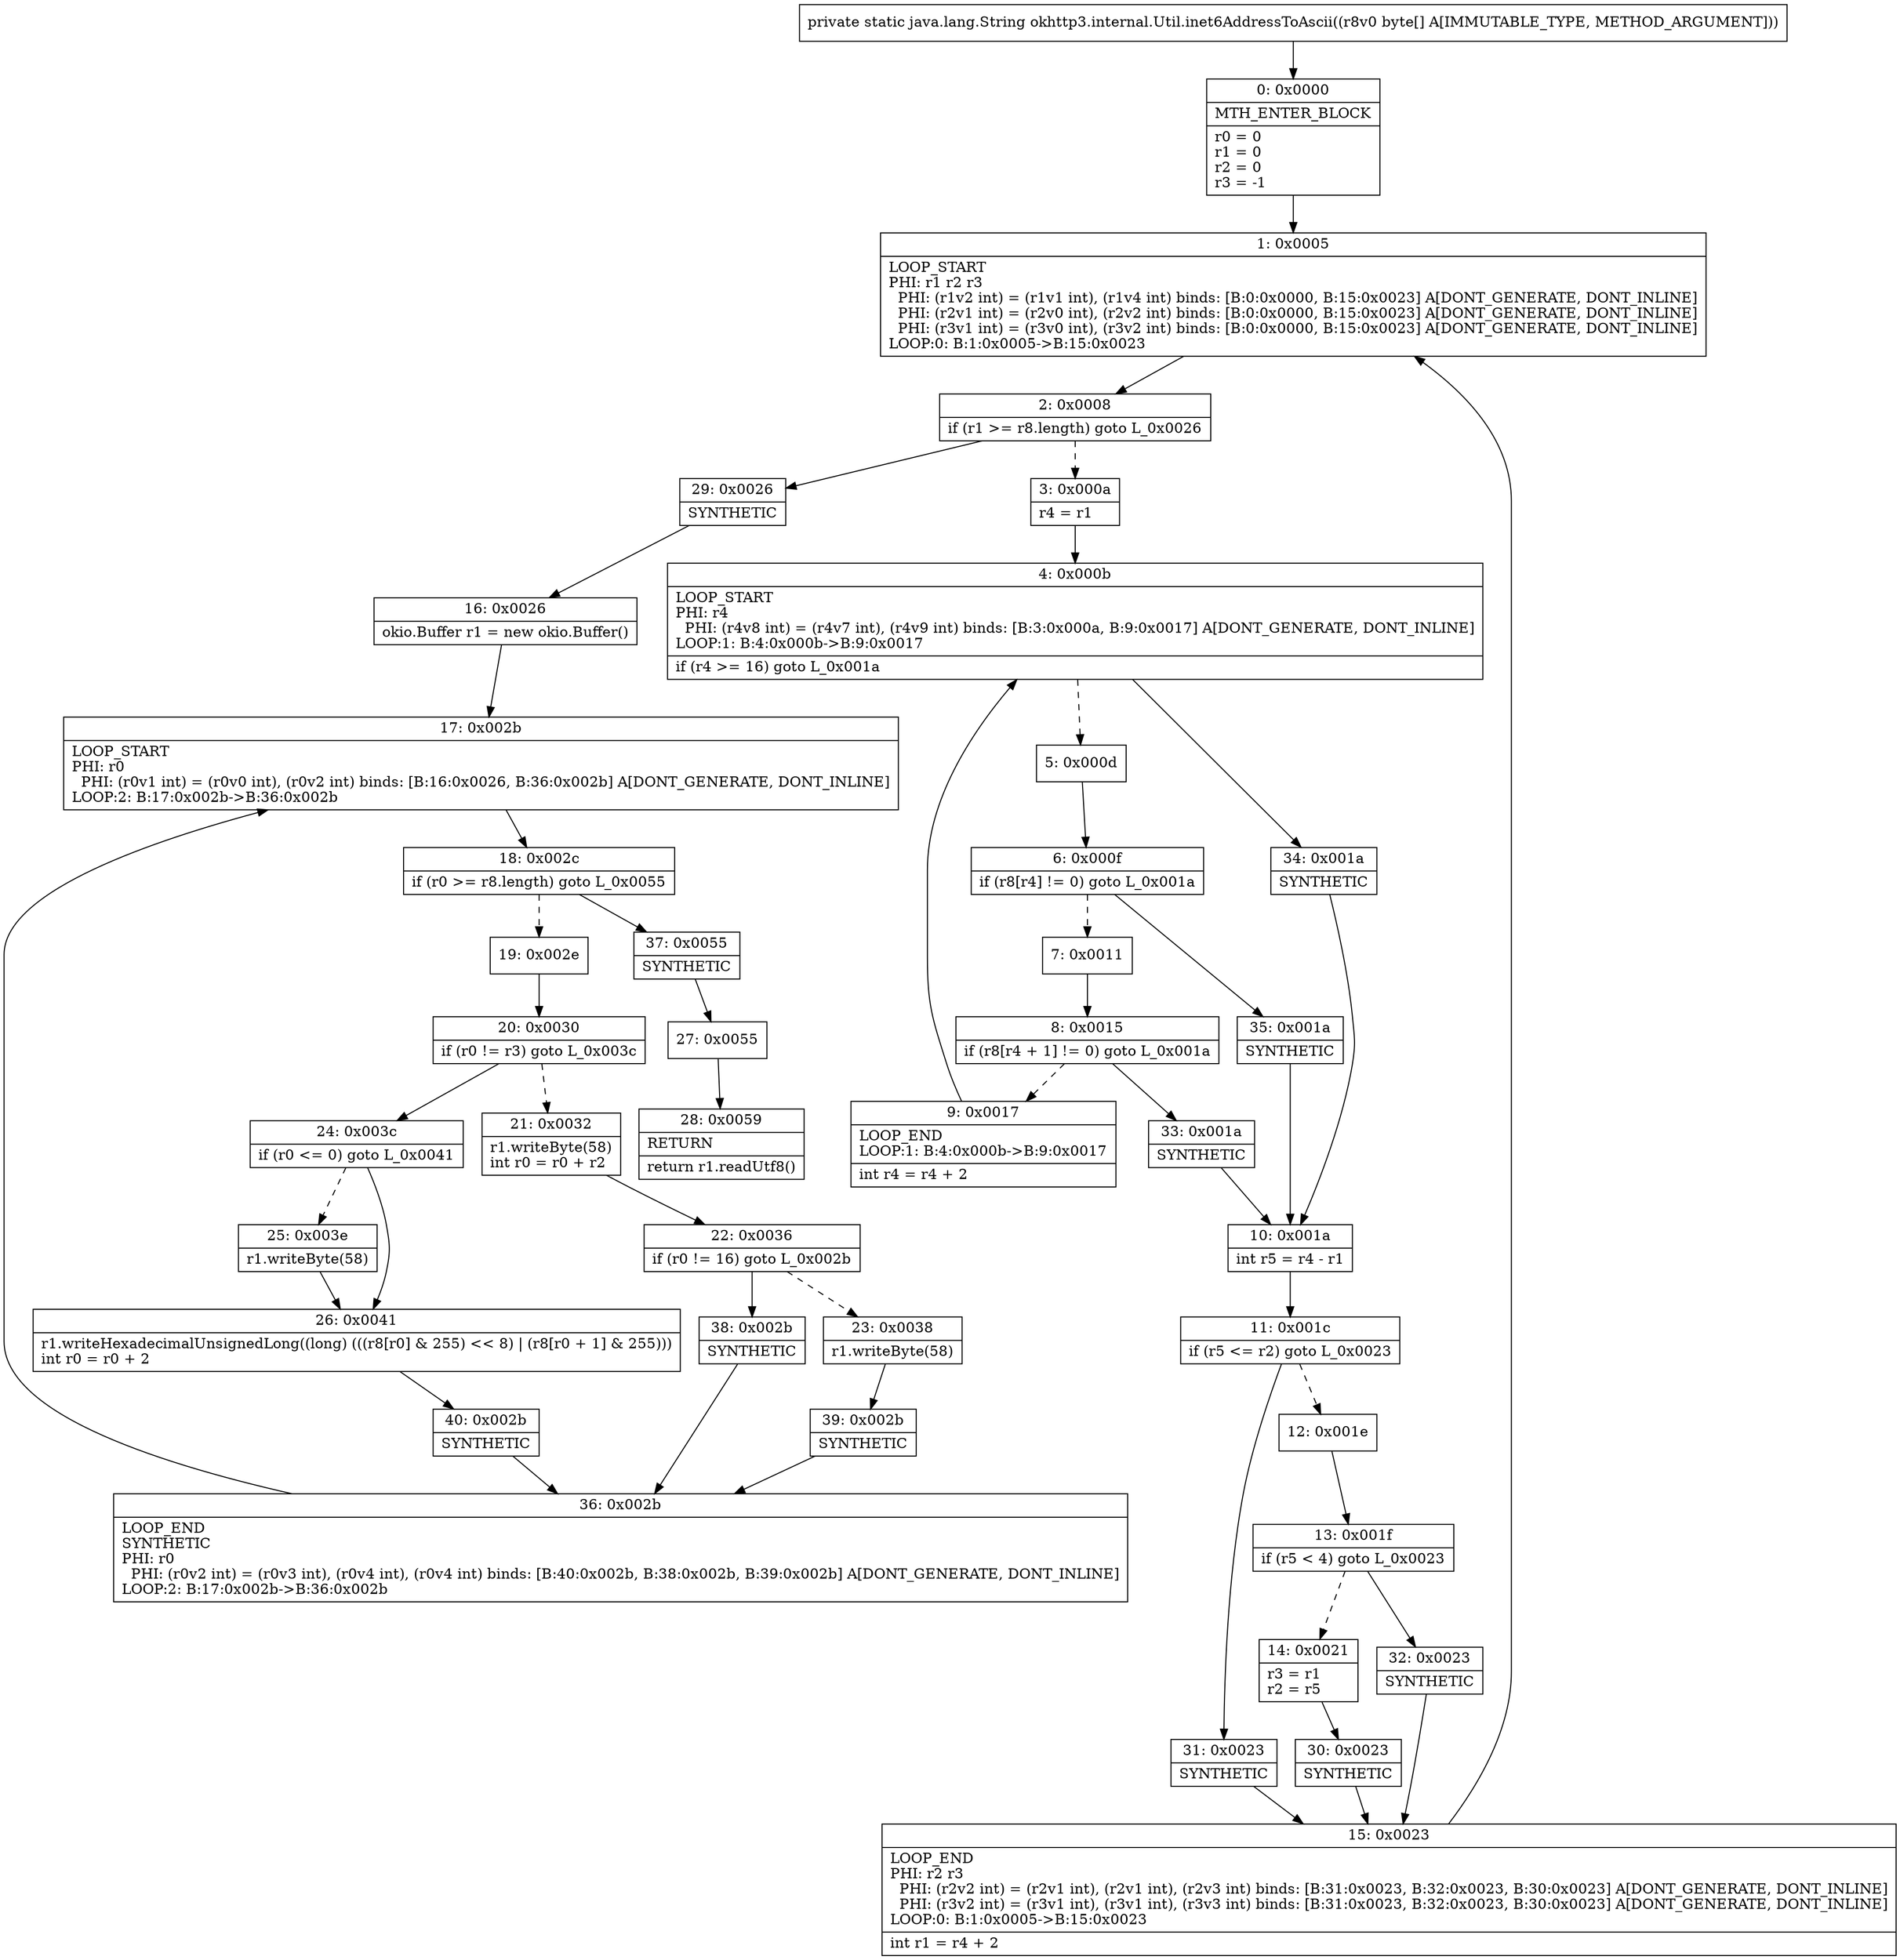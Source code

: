 digraph "CFG forokhttp3.internal.Util.inet6AddressToAscii([B)Ljava\/lang\/String;" {
Node_0 [shape=record,label="{0\:\ 0x0000|MTH_ENTER_BLOCK\l|r0 = 0\lr1 = 0\lr2 = 0\lr3 = \-1\l}"];
Node_1 [shape=record,label="{1\:\ 0x0005|LOOP_START\lPHI: r1 r2 r3 \l  PHI: (r1v2 int) = (r1v1 int), (r1v4 int) binds: [B:0:0x0000, B:15:0x0023] A[DONT_GENERATE, DONT_INLINE]\l  PHI: (r2v1 int) = (r2v0 int), (r2v2 int) binds: [B:0:0x0000, B:15:0x0023] A[DONT_GENERATE, DONT_INLINE]\l  PHI: (r3v1 int) = (r3v0 int), (r3v2 int) binds: [B:0:0x0000, B:15:0x0023] A[DONT_GENERATE, DONT_INLINE]\lLOOP:0: B:1:0x0005\-\>B:15:0x0023\l}"];
Node_2 [shape=record,label="{2\:\ 0x0008|if (r1 \>= r8.length) goto L_0x0026\l}"];
Node_3 [shape=record,label="{3\:\ 0x000a|r4 = r1\l}"];
Node_4 [shape=record,label="{4\:\ 0x000b|LOOP_START\lPHI: r4 \l  PHI: (r4v8 int) = (r4v7 int), (r4v9 int) binds: [B:3:0x000a, B:9:0x0017] A[DONT_GENERATE, DONT_INLINE]\lLOOP:1: B:4:0x000b\-\>B:9:0x0017\l|if (r4 \>= 16) goto L_0x001a\l}"];
Node_5 [shape=record,label="{5\:\ 0x000d}"];
Node_6 [shape=record,label="{6\:\ 0x000f|if (r8[r4] != 0) goto L_0x001a\l}"];
Node_7 [shape=record,label="{7\:\ 0x0011}"];
Node_8 [shape=record,label="{8\:\ 0x0015|if (r8[r4 + 1] != 0) goto L_0x001a\l}"];
Node_9 [shape=record,label="{9\:\ 0x0017|LOOP_END\lLOOP:1: B:4:0x000b\-\>B:9:0x0017\l|int r4 = r4 + 2\l}"];
Node_10 [shape=record,label="{10\:\ 0x001a|int r5 = r4 \- r1\l}"];
Node_11 [shape=record,label="{11\:\ 0x001c|if (r5 \<= r2) goto L_0x0023\l}"];
Node_12 [shape=record,label="{12\:\ 0x001e}"];
Node_13 [shape=record,label="{13\:\ 0x001f|if (r5 \< 4) goto L_0x0023\l}"];
Node_14 [shape=record,label="{14\:\ 0x0021|r3 = r1\lr2 = r5\l}"];
Node_15 [shape=record,label="{15\:\ 0x0023|LOOP_END\lPHI: r2 r3 \l  PHI: (r2v2 int) = (r2v1 int), (r2v1 int), (r2v3 int) binds: [B:31:0x0023, B:32:0x0023, B:30:0x0023] A[DONT_GENERATE, DONT_INLINE]\l  PHI: (r3v2 int) = (r3v1 int), (r3v1 int), (r3v3 int) binds: [B:31:0x0023, B:32:0x0023, B:30:0x0023] A[DONT_GENERATE, DONT_INLINE]\lLOOP:0: B:1:0x0005\-\>B:15:0x0023\l|int r1 = r4 + 2\l}"];
Node_16 [shape=record,label="{16\:\ 0x0026|okio.Buffer r1 = new okio.Buffer()\l}"];
Node_17 [shape=record,label="{17\:\ 0x002b|LOOP_START\lPHI: r0 \l  PHI: (r0v1 int) = (r0v0 int), (r0v2 int) binds: [B:16:0x0026, B:36:0x002b] A[DONT_GENERATE, DONT_INLINE]\lLOOP:2: B:17:0x002b\-\>B:36:0x002b\l}"];
Node_18 [shape=record,label="{18\:\ 0x002c|if (r0 \>= r8.length) goto L_0x0055\l}"];
Node_19 [shape=record,label="{19\:\ 0x002e}"];
Node_20 [shape=record,label="{20\:\ 0x0030|if (r0 != r3) goto L_0x003c\l}"];
Node_21 [shape=record,label="{21\:\ 0x0032|r1.writeByte(58)\lint r0 = r0 + r2\l}"];
Node_22 [shape=record,label="{22\:\ 0x0036|if (r0 != 16) goto L_0x002b\l}"];
Node_23 [shape=record,label="{23\:\ 0x0038|r1.writeByte(58)\l}"];
Node_24 [shape=record,label="{24\:\ 0x003c|if (r0 \<= 0) goto L_0x0041\l}"];
Node_25 [shape=record,label="{25\:\ 0x003e|r1.writeByte(58)\l}"];
Node_26 [shape=record,label="{26\:\ 0x0041|r1.writeHexadecimalUnsignedLong((long) (((r8[r0] & 255) \<\< 8) \| (r8[r0 + 1] & 255)))\lint r0 = r0 + 2\l}"];
Node_27 [shape=record,label="{27\:\ 0x0055}"];
Node_28 [shape=record,label="{28\:\ 0x0059|RETURN\l|return r1.readUtf8()\l}"];
Node_29 [shape=record,label="{29\:\ 0x0026|SYNTHETIC\l}"];
Node_30 [shape=record,label="{30\:\ 0x0023|SYNTHETIC\l}"];
Node_31 [shape=record,label="{31\:\ 0x0023|SYNTHETIC\l}"];
Node_32 [shape=record,label="{32\:\ 0x0023|SYNTHETIC\l}"];
Node_33 [shape=record,label="{33\:\ 0x001a|SYNTHETIC\l}"];
Node_34 [shape=record,label="{34\:\ 0x001a|SYNTHETIC\l}"];
Node_35 [shape=record,label="{35\:\ 0x001a|SYNTHETIC\l}"];
Node_36 [shape=record,label="{36\:\ 0x002b|LOOP_END\lSYNTHETIC\lPHI: r0 \l  PHI: (r0v2 int) = (r0v3 int), (r0v4 int), (r0v4 int) binds: [B:40:0x002b, B:38:0x002b, B:39:0x002b] A[DONT_GENERATE, DONT_INLINE]\lLOOP:2: B:17:0x002b\-\>B:36:0x002b\l}"];
Node_37 [shape=record,label="{37\:\ 0x0055|SYNTHETIC\l}"];
Node_38 [shape=record,label="{38\:\ 0x002b|SYNTHETIC\l}"];
Node_39 [shape=record,label="{39\:\ 0x002b|SYNTHETIC\l}"];
Node_40 [shape=record,label="{40\:\ 0x002b|SYNTHETIC\l}"];
MethodNode[shape=record,label="{private static java.lang.String okhttp3.internal.Util.inet6AddressToAscii((r8v0 byte[] A[IMMUTABLE_TYPE, METHOD_ARGUMENT])) }"];
MethodNode -> Node_0;
Node_0 -> Node_1;
Node_1 -> Node_2;
Node_2 -> Node_3[style=dashed];
Node_2 -> Node_29;
Node_3 -> Node_4;
Node_4 -> Node_5[style=dashed];
Node_4 -> Node_34;
Node_5 -> Node_6;
Node_6 -> Node_7[style=dashed];
Node_6 -> Node_35;
Node_7 -> Node_8;
Node_8 -> Node_9[style=dashed];
Node_8 -> Node_33;
Node_9 -> Node_4;
Node_10 -> Node_11;
Node_11 -> Node_12[style=dashed];
Node_11 -> Node_31;
Node_12 -> Node_13;
Node_13 -> Node_14[style=dashed];
Node_13 -> Node_32;
Node_14 -> Node_30;
Node_15 -> Node_1;
Node_16 -> Node_17;
Node_17 -> Node_18;
Node_18 -> Node_19[style=dashed];
Node_18 -> Node_37;
Node_19 -> Node_20;
Node_20 -> Node_21[style=dashed];
Node_20 -> Node_24;
Node_21 -> Node_22;
Node_22 -> Node_23[style=dashed];
Node_22 -> Node_38;
Node_23 -> Node_39;
Node_24 -> Node_25[style=dashed];
Node_24 -> Node_26;
Node_25 -> Node_26;
Node_26 -> Node_40;
Node_27 -> Node_28;
Node_29 -> Node_16;
Node_30 -> Node_15;
Node_31 -> Node_15;
Node_32 -> Node_15;
Node_33 -> Node_10;
Node_34 -> Node_10;
Node_35 -> Node_10;
Node_36 -> Node_17;
Node_37 -> Node_27;
Node_38 -> Node_36;
Node_39 -> Node_36;
Node_40 -> Node_36;
}


